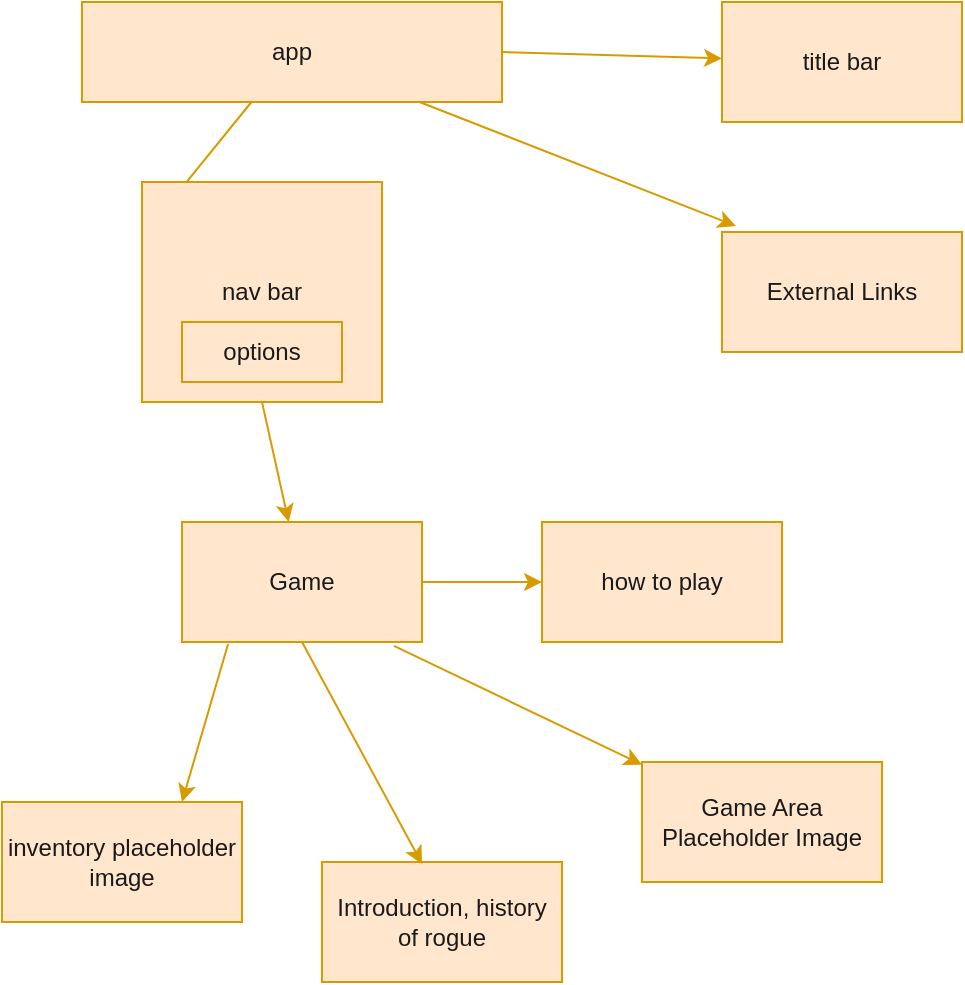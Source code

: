 <mxfile pages="5">
    <diagram name="Starting Page" id="5f0bae14-7c28-e335-631c-24af17079c00">
        <mxGraphModel dx="1066" dy="734" grid="1" gridSize="10" guides="1" tooltips="1" connect="1" arrows="1" fold="1" page="1" pageScale="1" pageWidth="1100" pageHeight="850" background="none" math="0" shadow="0">
            <root>
                <mxCell id="0"/>
                <mxCell id="1" parent="0"/>
                <mxCell id="QdF6Toq_tpGAz8z00UBq-1" value="app" style="rounded=0;whiteSpace=wrap;html=1;fillColor=#ffe6cc;strokeColor=#d79b00;fontColor=#1A1A1A;" parent="1" vertex="1">
                    <mxGeometry x="50" y="30" width="210" height="50" as="geometry"/>
                </mxCell>
                <mxCell id="QdF6Toq_tpGAz8z00UBq-2" value="title bar" style="rounded=0;whiteSpace=wrap;html=1;fillColor=#ffe6cc;strokeColor=#d79b00;fontColor=#1A1A1A;" parent="1" vertex="1">
                    <mxGeometry x="370" y="30" width="120" height="60" as="geometry"/>
                </mxCell>
                <mxCell id="QdF6Toq_tpGAz8z00UBq-5" value="" style="endArrow=classic;html=1;rounded=0;entryX=0;entryY=0.25;entryDx=0;entryDy=0;fillColor=#ffe6cc;strokeColor=#d79b00;fontColor=#1A1A1A;" parent="1" source="QdF6Toq_tpGAz8z00UBq-1" target="QdF6Toq_tpGAz8z00UBq-3" edge="1">
                    <mxGeometry width="50" height="50" relative="1" as="geometry">
                        <mxPoint x="290" y="520" as="sourcePoint"/>
                        <mxPoint x="340" y="470" as="targetPoint"/>
                    </mxGeometry>
                </mxCell>
                <mxCell id="QdF6Toq_tpGAz8z00UBq-6" value="" style="endArrow=classic;html=1;rounded=0;exitX=1;exitY=0.5;exitDx=0;exitDy=0;fillColor=#ffe6cc;strokeColor=#d79b00;fontColor=#1A1A1A;" parent="1" source="QdF6Toq_tpGAz8z00UBq-1" target="QdF6Toq_tpGAz8z00UBq-2" edge="1">
                    <mxGeometry width="50" height="50" relative="1" as="geometry">
                        <mxPoint x="350" y="70" as="sourcePoint"/>
                        <mxPoint x="240" y="125" as="targetPoint"/>
                    </mxGeometry>
                </mxCell>
                <mxCell id="QdF6Toq_tpGAz8z00UBq-7" value="Game" style="rounded=0;whiteSpace=wrap;html=1;fillColor=#ffe6cc;strokeColor=#d79b00;fontColor=#1A1A1A;" parent="1" vertex="1">
                    <mxGeometry x="100" y="290" width="120" height="60" as="geometry"/>
                </mxCell>
                <mxCell id="QdF6Toq_tpGAz8z00UBq-8" value="" style="endArrow=classic;html=1;rounded=0;exitX=0.5;exitY=1;exitDx=0;exitDy=0;fillColor=#ffe6cc;strokeColor=#d79b00;fontColor=#1A1A1A;" parent="1" source="QdF6Toq_tpGAz8z00UBq-3" target="QdF6Toq_tpGAz8z00UBq-7" edge="1">
                    <mxGeometry width="50" height="50" relative="1" as="geometry">
                        <mxPoint x="160" y="330" as="sourcePoint"/>
                        <mxPoint x="210" y="280" as="targetPoint"/>
                    </mxGeometry>
                </mxCell>
                <mxCell id="QdF6Toq_tpGAz8z00UBq-10" value="" style="group;fillColor=#ffe6cc;strokeColor=#d79b00;fontColor=#1A1A1A;" parent="1" vertex="1" connectable="0">
                    <mxGeometry x="80" y="120" width="120" height="110" as="geometry"/>
                </mxCell>
                <mxCell id="QdF6Toq_tpGAz8z00UBq-3" value="nav bar" style="rounded=0;whiteSpace=wrap;html=1;fillColor=#ffe6cc;strokeColor=#d79b00;fontColor=#1A1A1A;" parent="QdF6Toq_tpGAz8z00UBq-10" vertex="1">
                    <mxGeometry width="120" height="110" as="geometry"/>
                </mxCell>
                <mxCell id="QdF6Toq_tpGAz8z00UBq-9" value="options" style="rounded=0;whiteSpace=wrap;html=1;fillColor=#ffe6cc;strokeColor=#d79b00;fontColor=#1A1A1A;" parent="QdF6Toq_tpGAz8z00UBq-10" vertex="1">
                    <mxGeometry x="20" y="70" width="80" height="30" as="geometry"/>
                </mxCell>
                <mxCell id="QdF6Toq_tpGAz8z00UBq-11" value="External Links" style="rounded=0;whiteSpace=wrap;html=1;fillColor=#ffe6cc;strokeColor=#d79b00;fontColor=#1A1A1A;" parent="1" vertex="1">
                    <mxGeometry x="370" y="145" width="120" height="60" as="geometry"/>
                </mxCell>
                <mxCell id="QdF6Toq_tpGAz8z00UBq-12" value="" style="endArrow=classic;html=1;rounded=0;entryX=0.058;entryY=-0.05;entryDx=0;entryDy=0;entryPerimeter=0;fillColor=#ffe6cc;strokeColor=#d79b00;fontColor=#1A1A1A;" parent="1" source="QdF6Toq_tpGAz8z00UBq-1" target="QdF6Toq_tpGAz8z00UBq-11" edge="1">
                    <mxGeometry width="50" height="50" relative="1" as="geometry">
                        <mxPoint x="240" y="110" as="sourcePoint"/>
                        <mxPoint x="350" y="113.235" as="targetPoint"/>
                    </mxGeometry>
                </mxCell>
                <mxCell id="yG4Nrsr3nT0AKGS_s80P-1" value="Game Area Placeholder Image" style="rounded=0;whiteSpace=wrap;html=1;fillColor=#ffe6cc;strokeColor=#d79b00;fontColor=#1A1A1A;" parent="1" vertex="1">
                    <mxGeometry x="330" y="410" width="120" height="60" as="geometry"/>
                </mxCell>
                <mxCell id="yG4Nrsr3nT0AKGS_s80P-2" value="Introduction, history of rogue " style="rounded=0;whiteSpace=wrap;html=1;fillColor=#ffe6cc;strokeColor=#d79b00;fontColor=#1A1A1A;" parent="1" vertex="1">
                    <mxGeometry x="170" y="460" width="120" height="60" as="geometry"/>
                </mxCell>
                <mxCell id="yG4Nrsr3nT0AKGS_s80P-3" value="how to play" style="rounded=0;whiteSpace=wrap;html=1;fillColor=#ffe6cc;strokeColor=#d79b00;fontColor=#1A1A1A;" parent="1" vertex="1">
                    <mxGeometry x="280" y="290" width="120" height="60" as="geometry"/>
                </mxCell>
                <mxCell id="yG4Nrsr3nT0AKGS_s80P-4" value="" style="endArrow=classic;html=1;rounded=0;exitX=0.5;exitY=1;exitDx=0;exitDy=0;entryX=0.417;entryY=0.017;entryDx=0;entryDy=0;entryPerimeter=0;fillColor=#ffe6cc;strokeColor=#d79b00;fontColor=#1A1A1A;" parent="1" source="QdF6Toq_tpGAz8z00UBq-7" target="yG4Nrsr3nT0AKGS_s80P-2" edge="1">
                    <mxGeometry width="50" height="50" relative="1" as="geometry">
                        <mxPoint x="60" y="430" as="sourcePoint"/>
                        <mxPoint x="110" y="380" as="targetPoint"/>
                    </mxGeometry>
                </mxCell>
                <mxCell id="yG4Nrsr3nT0AKGS_s80P-5" value="" style="endArrow=classic;html=1;rounded=0;exitX=1;exitY=0.5;exitDx=0;exitDy=0;entryX=0;entryY=0.5;entryDx=0;entryDy=0;fillColor=#ffe6cc;strokeColor=#d79b00;fontColor=#1A1A1A;" parent="1" source="QdF6Toq_tpGAz8z00UBq-7" target="yG4Nrsr3nT0AKGS_s80P-3" edge="1">
                    <mxGeometry width="50" height="50" relative="1" as="geometry">
                        <mxPoint x="449.96" y="390" as="sourcePoint"/>
                        <mxPoint x="390.0" y="511.02" as="targetPoint"/>
                    </mxGeometry>
                </mxCell>
                <mxCell id="yG4Nrsr3nT0AKGS_s80P-6" value="" style="endArrow=classic;html=1;rounded=0;exitX=0.883;exitY=1.033;exitDx=0;exitDy=0;exitPerimeter=0;fillColor=#ffe6cc;strokeColor=#d79b00;fontColor=#1A1A1A;" parent="1" source="QdF6Toq_tpGAz8z00UBq-7" target="yG4Nrsr3nT0AKGS_s80P-1" edge="1">
                    <mxGeometry width="50" height="50" relative="1" as="geometry">
                        <mxPoint x="170" y="360" as="sourcePoint"/>
                        <mxPoint x="110.04" y="481.02" as="targetPoint"/>
                    </mxGeometry>
                </mxCell>
                <mxCell id="yG4Nrsr3nT0AKGS_s80P-8" value="inventory placeholder image" style="rounded=0;whiteSpace=wrap;html=1;fillColor=#ffe6cc;strokeColor=#d79b00;fontColor=#1A1A1A;" parent="1" vertex="1">
                    <mxGeometry x="10" y="430" width="120" height="60" as="geometry"/>
                </mxCell>
                <mxCell id="yG4Nrsr3nT0AKGS_s80P-9" value="" style="endArrow=classic;html=1;rounded=0;entryX=0.75;entryY=0;entryDx=0;entryDy=0;exitX=0.192;exitY=1.017;exitDx=0;exitDy=0;exitPerimeter=0;fillColor=#ffe6cc;strokeColor=#d79b00;fontColor=#1A1A1A;" parent="1" source="QdF6Toq_tpGAz8z00UBq-7" target="yG4Nrsr3nT0AKGS_s80P-8" edge="1">
                    <mxGeometry width="50" height="50" relative="1" as="geometry">
                        <mxPoint x="125" y="360" as="sourcePoint"/>
                        <mxPoint x="185.02" y="460" as="targetPoint"/>
                    </mxGeometry>
                </mxCell>
            </root>
        </mxGraphModel>
    </diagram>
    <diagram name="During Play" id="gVzzdGIS5c9hompjz1Dz">
        <mxGraphModel dx="1066" dy="734" grid="1" gridSize="10" guides="1" tooltips="1" connect="1" arrows="1" fold="1" page="1" pageScale="1" pageWidth="1100" pageHeight="850" background="none" math="0" shadow="0">
            <root>
                <mxCell id="NPVSaHYlDvXI_vh2emtS-0"/>
                <mxCell id="NPVSaHYlDvXI_vh2emtS-1" parent="NPVSaHYlDvXI_vh2emtS-0"/>
                <mxCell id="NPVSaHYlDvXI_vh2emtS-2" value="app" style="rounded=0;whiteSpace=wrap;html=1;" parent="NPVSaHYlDvXI_vh2emtS-1" vertex="1">
                    <mxGeometry x="50" y="30" width="210" height="50" as="geometry"/>
                </mxCell>
                <mxCell id="NPVSaHYlDvXI_vh2emtS-3" value="title bar" style="rounded=0;whiteSpace=wrap;html=1;" parent="NPVSaHYlDvXI_vh2emtS-1" vertex="1">
                    <mxGeometry x="370" y="30" width="120" height="60" as="geometry"/>
                </mxCell>
                <mxCell id="NPVSaHYlDvXI_vh2emtS-4" value="" style="endArrow=classic;html=1;rounded=0;entryX=0;entryY=0.25;entryDx=0;entryDy=0;" parent="NPVSaHYlDvXI_vh2emtS-1" source="NPVSaHYlDvXI_vh2emtS-2" target="NPVSaHYlDvXI_vh2emtS-9" edge="1">
                    <mxGeometry width="50" height="50" relative="1" as="geometry">
                        <mxPoint x="290" y="520" as="sourcePoint"/>
                        <mxPoint x="340" y="470" as="targetPoint"/>
                    </mxGeometry>
                </mxCell>
                <mxCell id="NPVSaHYlDvXI_vh2emtS-5" value="" style="endArrow=classic;html=1;rounded=0;exitX=1;exitY=0.5;exitDx=0;exitDy=0;" parent="NPVSaHYlDvXI_vh2emtS-1" source="NPVSaHYlDvXI_vh2emtS-2" target="NPVSaHYlDvXI_vh2emtS-3" edge="1">
                    <mxGeometry width="50" height="50" relative="1" as="geometry">
                        <mxPoint x="350" y="70" as="sourcePoint"/>
                        <mxPoint x="240" y="125" as="targetPoint"/>
                    </mxGeometry>
                </mxCell>
                <mxCell id="NPVSaHYlDvXI_vh2emtS-6" value="Game" style="rounded=0;whiteSpace=wrap;html=1;" parent="NPVSaHYlDvXI_vh2emtS-1" vertex="1">
                    <mxGeometry x="100" y="290" width="120" height="60" as="geometry"/>
                </mxCell>
                <mxCell id="NPVSaHYlDvXI_vh2emtS-7" value="" style="endArrow=classic;html=1;rounded=0;exitX=0.5;exitY=1;exitDx=0;exitDy=0;" parent="NPVSaHYlDvXI_vh2emtS-1" source="NPVSaHYlDvXI_vh2emtS-9" target="NPVSaHYlDvXI_vh2emtS-6" edge="1">
                    <mxGeometry width="50" height="50" relative="1" as="geometry">
                        <mxPoint x="160" y="330" as="sourcePoint"/>
                        <mxPoint x="210" y="280" as="targetPoint"/>
                    </mxGeometry>
                </mxCell>
                <mxCell id="NPVSaHYlDvXI_vh2emtS-8" value="" style="group" parent="NPVSaHYlDvXI_vh2emtS-1" vertex="1" connectable="0">
                    <mxGeometry x="80" y="120" width="120" height="110" as="geometry"/>
                </mxCell>
                <mxCell id="NPVSaHYlDvXI_vh2emtS-9" value="nav bar" style="rounded=0;whiteSpace=wrap;html=1;" parent="NPVSaHYlDvXI_vh2emtS-8" vertex="1">
                    <mxGeometry width="120" height="110" as="geometry"/>
                </mxCell>
                <mxCell id="NPVSaHYlDvXI_vh2emtS-10" value="options" style="rounded=0;whiteSpace=wrap;html=1;" parent="NPVSaHYlDvXI_vh2emtS-8" vertex="1">
                    <mxGeometry x="20" y="70" width="80" height="30" as="geometry"/>
                </mxCell>
                <mxCell id="NPVSaHYlDvXI_vh2emtS-11" value="External Links" style="rounded=0;whiteSpace=wrap;html=1;" parent="NPVSaHYlDvXI_vh2emtS-1" vertex="1">
                    <mxGeometry x="370" y="145" width="120" height="60" as="geometry"/>
                </mxCell>
                <mxCell id="NPVSaHYlDvXI_vh2emtS-12" value="" style="endArrow=classic;html=1;rounded=0;entryX=0.058;entryY=-0.05;entryDx=0;entryDy=0;entryPerimeter=0;" parent="NPVSaHYlDvXI_vh2emtS-1" source="NPVSaHYlDvXI_vh2emtS-2" target="NPVSaHYlDvXI_vh2emtS-11" edge="1">
                    <mxGeometry width="50" height="50" relative="1" as="geometry">
                        <mxPoint x="240" y="110" as="sourcePoint"/>
                        <mxPoint x="350" y="113.235" as="targetPoint"/>
                    </mxGeometry>
                </mxCell>
                <mxCell id="NPVSaHYlDvXI_vh2emtS-13" value="Game Level" style="rounded=0;whiteSpace=wrap;html=1;fillColor=#ffe6cc;strokeColor=#d79b00;fontColor=#1A1A1A;" parent="NPVSaHYlDvXI_vh2emtS-1" vertex="1">
                    <mxGeometry x="330" y="410" width="120" height="60" as="geometry"/>
                </mxCell>
                <mxCell id="NPVSaHYlDvXI_vh2emtS-14" value="History of game actions" style="rounded=0;whiteSpace=wrap;html=1;fillColor=#ffe6cc;strokeColor=#d79b00;fontColor=#1A1A1A;" parent="NPVSaHYlDvXI_vh2emtS-1" vertex="1">
                    <mxGeometry x="150" y="430" width="120" height="60" as="geometry"/>
                </mxCell>
                <mxCell id="NPVSaHYlDvXI_vh2emtS-15" value="how to play" style="rounded=0;whiteSpace=wrap;html=1;" parent="NPVSaHYlDvXI_vh2emtS-1" vertex="1">
                    <mxGeometry x="280" y="290" width="120" height="60" as="geometry"/>
                </mxCell>
                <mxCell id="NPVSaHYlDvXI_vh2emtS-16" value="" style="endArrow=classic;html=1;rounded=0;exitX=0.5;exitY=1;exitDx=0;exitDy=0;entryX=0.417;entryY=0.017;entryDx=0;entryDy=0;entryPerimeter=0;" parent="NPVSaHYlDvXI_vh2emtS-1" source="NPVSaHYlDvXI_vh2emtS-6" target="NPVSaHYlDvXI_vh2emtS-14" edge="1">
                    <mxGeometry width="50" height="50" relative="1" as="geometry">
                        <mxPoint x="60" y="430" as="sourcePoint"/>
                        <mxPoint x="110" y="380" as="targetPoint"/>
                    </mxGeometry>
                </mxCell>
                <mxCell id="NPVSaHYlDvXI_vh2emtS-17" value="" style="endArrow=classic;html=1;rounded=0;exitX=1;exitY=0.5;exitDx=0;exitDy=0;entryX=0;entryY=0.5;entryDx=0;entryDy=0;" parent="NPVSaHYlDvXI_vh2emtS-1" source="NPVSaHYlDvXI_vh2emtS-6" target="NPVSaHYlDvXI_vh2emtS-15" edge="1">
                    <mxGeometry width="50" height="50" relative="1" as="geometry">
                        <mxPoint x="449.96" y="390" as="sourcePoint"/>
                        <mxPoint x="390.0" y="511.02" as="targetPoint"/>
                    </mxGeometry>
                </mxCell>
                <mxCell id="NPVSaHYlDvXI_vh2emtS-18" value="" style="endArrow=classic;html=1;rounded=0;exitX=0.883;exitY=1.033;exitDx=0;exitDy=0;exitPerimeter=0;" parent="NPVSaHYlDvXI_vh2emtS-1" source="NPVSaHYlDvXI_vh2emtS-6" target="NPVSaHYlDvXI_vh2emtS-13" edge="1">
                    <mxGeometry width="50" height="50" relative="1" as="geometry">
                        <mxPoint x="170" y="360" as="sourcePoint"/>
                        <mxPoint x="110.04" y="481.02" as="targetPoint"/>
                    </mxGeometry>
                </mxCell>
                <mxCell id="NPVSaHYlDvXI_vh2emtS-19" value="Inventory" style="rounded=0;whiteSpace=wrap;html=1;fillColor=#ffe6cc;strokeColor=#d79b00;fontColor=#1A1A1A;" parent="NPVSaHYlDvXI_vh2emtS-1" vertex="1">
                    <mxGeometry x="10" y="430" width="120" height="60" as="geometry"/>
                </mxCell>
                <mxCell id="NPVSaHYlDvXI_vh2emtS-20" value="" style="endArrow=classic;html=1;rounded=0;entryX=0.75;entryY=0;entryDx=0;entryDy=0;exitX=0.192;exitY=1.017;exitDx=0;exitDy=0;exitPerimeter=0;" parent="NPVSaHYlDvXI_vh2emtS-1" source="NPVSaHYlDvXI_vh2emtS-6" target="NPVSaHYlDvXI_vh2emtS-19" edge="1">
                    <mxGeometry width="50" height="50" relative="1" as="geometry">
                        <mxPoint x="125" y="360" as="sourcePoint"/>
                        <mxPoint x="185.02" y="460" as="targetPoint"/>
                    </mxGeometry>
                </mxCell>
                <mxCell id="6vKZ33ok29WjO80H1mIW-0" value="game action list items" style="rounded=0;whiteSpace=wrap;html=1;fillColor=#ffe6cc;strokeColor=#d79b00;fontColor=#1A1A1A;" parent="NPVSaHYlDvXI_vh2emtS-1" vertex="1">
                    <mxGeometry x="160" y="550" width="120" height="60" as="geometry"/>
                </mxCell>
                <mxCell id="6vKZ33ok29WjO80H1mIW-1" value="" style="endArrow=classic;html=1;rounded=0;exitX=0.5;exitY=1;exitDx=0;exitDy=0;entryX=0.625;entryY=-0.033;entryDx=0;entryDy=0;entryPerimeter=0;fontColor=#1A1A1A;" parent="NPVSaHYlDvXI_vh2emtS-1" source="NPVSaHYlDvXI_vh2emtS-14" target="6vKZ33ok29WjO80H1mIW-0" edge="1">
                    <mxGeometry width="50" height="50" relative="1" as="geometry">
                        <mxPoint x="170" y="360" as="sourcePoint"/>
                        <mxPoint x="230.04" y="471.02" as="targetPoint"/>
                    </mxGeometry>
                </mxCell>
                <mxCell id="6vKZ33ok29WjO80H1mIW-2" value="Game Entities" style="rounded=0;whiteSpace=wrap;html=1;fillColor=#ffe6cc;strokeColor=#d79b00;fontColor=#1A1A1A;" parent="NPVSaHYlDvXI_vh2emtS-1" vertex="1">
                    <mxGeometry x="390" y="500" width="120" height="60" as="geometry"/>
                </mxCell>
                <mxCell id="6vKZ33ok29WjO80H1mIW-3" value="" style="endArrow=classic;html=1;rounded=0;fontColor=#1A1A1A;" parent="NPVSaHYlDvXI_vh2emtS-1" source="NPVSaHYlDvXI_vh2emtS-13" target="6vKZ33ok29WjO80H1mIW-2" edge="1">
                    <mxGeometry width="50" height="50" relative="1" as="geometry">
                        <mxPoint x="330.0" y="580" as="sourcePoint"/>
                        <mxPoint x="454.04" y="639.324" as="targetPoint"/>
                    </mxGeometry>
                </mxCell>
            </root>
        </mxGraphModel>
    </diagram>
    <diagram name="Options" id="QCcV04Ux72A3N8HZsiGw">
        <mxGraphModel dx="1066" dy="734" grid="1" gridSize="10" guides="1" tooltips="1" connect="1" arrows="1" fold="1" page="1" pageScale="1" pageWidth="1100" pageHeight="850" background="none" math="0" shadow="0">
            <root>
                <mxCell id="aLx0IoVfXQ_E37gM4BFF-0"/>
                <mxCell id="aLx0IoVfXQ_E37gM4BFF-1" parent="aLx0IoVfXQ_E37gM4BFF-0"/>
                <mxCell id="aLx0IoVfXQ_E37gM4BFF-2" value="app" style="rounded=0;whiteSpace=wrap;html=1;" parent="aLx0IoVfXQ_E37gM4BFF-1" vertex="1">
                    <mxGeometry x="50" y="30" width="210" height="50" as="geometry"/>
                </mxCell>
                <mxCell id="aLx0IoVfXQ_E37gM4BFF-3" value="title bar" style="rounded=0;whiteSpace=wrap;html=1;" parent="aLx0IoVfXQ_E37gM4BFF-1" vertex="1">
                    <mxGeometry x="370" y="30" width="120" height="60" as="geometry"/>
                </mxCell>
                <mxCell id="aLx0IoVfXQ_E37gM4BFF-4" value="" style="endArrow=classic;html=1;rounded=0;entryX=0;entryY=0.25;entryDx=0;entryDy=0;" parent="aLx0IoVfXQ_E37gM4BFF-1" source="aLx0IoVfXQ_E37gM4BFF-2" target="aLx0IoVfXQ_E37gM4BFF-9" edge="1">
                    <mxGeometry width="50" height="50" relative="1" as="geometry">
                        <mxPoint x="290" y="520" as="sourcePoint"/>
                        <mxPoint x="340" y="470" as="targetPoint"/>
                    </mxGeometry>
                </mxCell>
                <mxCell id="aLx0IoVfXQ_E37gM4BFF-5" value="" style="endArrow=classic;html=1;rounded=0;exitX=1;exitY=0.5;exitDx=0;exitDy=0;" parent="aLx0IoVfXQ_E37gM4BFF-1" source="aLx0IoVfXQ_E37gM4BFF-2" target="aLx0IoVfXQ_E37gM4BFF-3" edge="1">
                    <mxGeometry width="50" height="50" relative="1" as="geometry">
                        <mxPoint x="350" y="70" as="sourcePoint"/>
                        <mxPoint x="240" y="125" as="targetPoint"/>
                    </mxGeometry>
                </mxCell>
                <mxCell id="aLx0IoVfXQ_E37gM4BFF-6" value="Game" style="rounded=0;whiteSpace=wrap;html=1;" parent="aLx0IoVfXQ_E37gM4BFF-1" vertex="1">
                    <mxGeometry x="100" y="290" width="120" height="60" as="geometry"/>
                </mxCell>
                <mxCell id="aLx0IoVfXQ_E37gM4BFF-7" value="" style="endArrow=classic;html=1;rounded=0;exitX=0.5;exitY=1;exitDx=0;exitDy=0;" parent="aLx0IoVfXQ_E37gM4BFF-1" source="aLx0IoVfXQ_E37gM4BFF-9" target="aLx0IoVfXQ_E37gM4BFF-6" edge="1">
                    <mxGeometry width="50" height="50" relative="1" as="geometry">
                        <mxPoint x="160" y="330" as="sourcePoint"/>
                        <mxPoint x="210" y="280" as="targetPoint"/>
                    </mxGeometry>
                </mxCell>
                <mxCell id="aLx0IoVfXQ_E37gM4BFF-8" value="" style="group" parent="aLx0IoVfXQ_E37gM4BFF-1" vertex="1" connectable="0">
                    <mxGeometry x="80" y="120" width="120" height="110" as="geometry"/>
                </mxCell>
                <mxCell id="aLx0IoVfXQ_E37gM4BFF-9" value="nav bar" style="rounded=0;whiteSpace=wrap;html=1;" parent="aLx0IoVfXQ_E37gM4BFF-8" vertex="1">
                    <mxGeometry width="120" height="110" as="geometry"/>
                </mxCell>
                <mxCell id="aLx0IoVfXQ_E37gM4BFF-10" value="options" style="rounded=0;whiteSpace=wrap;html=1;" parent="aLx0IoVfXQ_E37gM4BFF-8" vertex="1">
                    <mxGeometry x="20" y="70" width="80" height="30" as="geometry"/>
                </mxCell>
                <mxCell id="aLx0IoVfXQ_E37gM4BFF-11" value="External Links" style="rounded=0;whiteSpace=wrap;html=1;" parent="aLx0IoVfXQ_E37gM4BFF-1" vertex="1">
                    <mxGeometry x="370" y="145" width="120" height="60" as="geometry"/>
                </mxCell>
                <mxCell id="aLx0IoVfXQ_E37gM4BFF-12" value="" style="endArrow=classic;html=1;rounded=0;entryX=0.058;entryY=-0.05;entryDx=0;entryDy=0;entryPerimeter=0;" parent="aLx0IoVfXQ_E37gM4BFF-1" source="aLx0IoVfXQ_E37gM4BFF-2" target="aLx0IoVfXQ_E37gM4BFF-11" edge="1">
                    <mxGeometry width="50" height="50" relative="1" as="geometry">
                        <mxPoint x="240" y="110" as="sourcePoint"/>
                        <mxPoint x="350" y="113.235" as="targetPoint"/>
                    </mxGeometry>
                </mxCell>
                <mxCell id="aLx0IoVfXQ_E37gM4BFF-13" value="Options Form" style="rounded=0;whiteSpace=wrap;html=1;fillColor=#ffe6cc;strokeColor=#d79b00;fontColor=#1A1A1A;" parent="aLx0IoVfXQ_E37gM4BFF-1" vertex="1">
                    <mxGeometry x="330" y="410" width="120" height="60" as="geometry"/>
                </mxCell>
                <mxCell id="aLx0IoVfXQ_E37gM4BFF-14" value="Introduction, history of rogue" style="rounded=0;whiteSpace=wrap;html=1;" parent="aLx0IoVfXQ_E37gM4BFF-1" vertex="1">
                    <mxGeometry x="170" y="460" width="120" height="60" as="geometry"/>
                </mxCell>
                <mxCell id="aLx0IoVfXQ_E37gM4BFF-15" value="how to play" style="rounded=0;whiteSpace=wrap;html=1;" parent="aLx0IoVfXQ_E37gM4BFF-1" vertex="1">
                    <mxGeometry x="280" y="290" width="120" height="60" as="geometry"/>
                </mxCell>
                <mxCell id="aLx0IoVfXQ_E37gM4BFF-16" value="" style="endArrow=classic;html=1;rounded=0;exitX=0.5;exitY=1;exitDx=0;exitDy=0;entryX=0.417;entryY=0.017;entryDx=0;entryDy=0;entryPerimeter=0;" parent="aLx0IoVfXQ_E37gM4BFF-1" source="aLx0IoVfXQ_E37gM4BFF-6" target="aLx0IoVfXQ_E37gM4BFF-14" edge="1">
                    <mxGeometry width="50" height="50" relative="1" as="geometry">
                        <mxPoint x="60" y="430" as="sourcePoint"/>
                        <mxPoint x="110" y="380" as="targetPoint"/>
                    </mxGeometry>
                </mxCell>
                <mxCell id="aLx0IoVfXQ_E37gM4BFF-17" value="" style="endArrow=classic;html=1;rounded=0;exitX=1;exitY=0.5;exitDx=0;exitDy=0;entryX=0;entryY=0.5;entryDx=0;entryDy=0;" parent="aLx0IoVfXQ_E37gM4BFF-1" source="aLx0IoVfXQ_E37gM4BFF-6" target="aLx0IoVfXQ_E37gM4BFF-15" edge="1">
                    <mxGeometry width="50" height="50" relative="1" as="geometry">
                        <mxPoint x="449.96" y="390" as="sourcePoint"/>
                        <mxPoint x="390.0" y="511.02" as="targetPoint"/>
                    </mxGeometry>
                </mxCell>
                <mxCell id="aLx0IoVfXQ_E37gM4BFF-18" value="" style="endArrow=classic;html=1;rounded=0;exitX=0.883;exitY=1.033;exitDx=0;exitDy=0;exitPerimeter=0;" parent="aLx0IoVfXQ_E37gM4BFF-1" source="aLx0IoVfXQ_E37gM4BFF-6" target="aLx0IoVfXQ_E37gM4BFF-13" edge="1">
                    <mxGeometry width="50" height="50" relative="1" as="geometry">
                        <mxPoint x="170" y="360" as="sourcePoint"/>
                        <mxPoint x="110.04" y="481.02" as="targetPoint"/>
                    </mxGeometry>
                </mxCell>
                <mxCell id="aLx0IoVfXQ_E37gM4BFF-19" value="inventory placeholder image" style="rounded=0;whiteSpace=wrap;html=1;" parent="aLx0IoVfXQ_E37gM4BFF-1" vertex="1">
                    <mxGeometry x="10" y="430" width="120" height="60" as="geometry"/>
                </mxCell>
                <mxCell id="aLx0IoVfXQ_E37gM4BFF-20" value="" style="endArrow=classic;html=1;rounded=0;entryX=0.75;entryY=0;entryDx=0;entryDy=0;exitX=0.192;exitY=1.017;exitDx=0;exitDy=0;exitPerimeter=0;" parent="aLx0IoVfXQ_E37gM4BFF-1" source="aLx0IoVfXQ_E37gM4BFF-6" target="aLx0IoVfXQ_E37gM4BFF-19" edge="1">
                    <mxGeometry width="50" height="50" relative="1" as="geometry">
                        <mxPoint x="125" y="360" as="sourcePoint"/>
                        <mxPoint x="185.02" y="460" as="targetPoint"/>
                    </mxGeometry>
                </mxCell>
                <mxCell id="4FFoOxOo1L3bPf1gt9Nl-0" value="Maximum entities&lt;br&gt;numeric dropdown" style="rounded=0;whiteSpace=wrap;html=1;fillColor=#ffe6cc;strokeColor=#d79b00;fontColor=#1A1A1A;" parent="aLx0IoVfXQ_E37gM4BFF-1" vertex="1">
                    <mxGeometry x="500" y="410" width="120" height="60" as="geometry"/>
                </mxCell>
                <mxCell id="4FFoOxOo1L3bPf1gt9Nl-1" value="checkboxes for loading bones files from DB" style="rounded=0;whiteSpace=wrap;html=1;fillColor=#ffe6cc;strokeColor=#d79b00;fontColor=#1A1A1A;" parent="aLx0IoVfXQ_E37gM4BFF-1" vertex="1">
                    <mxGeometry x="500" y="510" width="120" height="60" as="geometry"/>
                </mxCell>
                <mxCell id="4FFoOxOo1L3bPf1gt9Nl-2" value="set player's emoji" style="rounded=0;whiteSpace=wrap;html=1;fillColor=#ffe6cc;strokeColor=#d79b00;fontColor=#1A1A1A;" parent="aLx0IoVfXQ_E37gM4BFF-1" vertex="1">
                    <mxGeometry x="500" y="600" width="120" height="60" as="geometry"/>
                </mxCell>
                <mxCell id="4FFoOxOo1L3bPf1gt9Nl-3" value="set player's name" style="rounded=0;whiteSpace=wrap;html=1;fillColor=#ffe6cc;strokeColor=#d79b00;fontColor=#1A1A1A;" parent="aLx0IoVfXQ_E37gM4BFF-1" vertex="1">
                    <mxGeometry x="500" y="700" width="120" height="60" as="geometry"/>
                </mxCell>
                <mxCell id="4FFoOxOo1L3bPf1gt9Nl-4" value="" style="endArrow=classic;html=1;rounded=0;exitX=1;exitY=0.5;exitDx=0;exitDy=0;entryX=0;entryY=0.5;entryDx=0;entryDy=0;fillColor=#ffe6cc;strokeColor=#d79b00;fontColor=#1A1A1A;" parent="aLx0IoVfXQ_E37gM4BFF-1" source="aLx0IoVfXQ_E37gM4BFF-13" target="4FFoOxOo1L3bPf1gt9Nl-0" edge="1">
                    <mxGeometry width="50" height="50" relative="1" as="geometry">
                        <mxPoint x="327.98" y="510.68" as="sourcePoint"/>
                        <mxPoint x="452.02" y="570.004" as="targetPoint"/>
                    </mxGeometry>
                </mxCell>
                <mxCell id="4FFoOxOo1L3bPf1gt9Nl-5" value="" style="endArrow=classic;html=1;rounded=0;exitX=1;exitY=0.75;exitDx=0;exitDy=0;entryX=0;entryY=0;entryDx=0;entryDy=0;fillColor=#ffe6cc;strokeColor=#d79b00;fontColor=#1A1A1A;" parent="aLx0IoVfXQ_E37gM4BFF-1" source="aLx0IoVfXQ_E37gM4BFF-13" target="4FFoOxOo1L3bPf1gt9Nl-1" edge="1">
                    <mxGeometry width="50" height="50" relative="1" as="geometry">
                        <mxPoint x="460" y="450" as="sourcePoint"/>
                        <mxPoint x="510" y="450" as="targetPoint"/>
                    </mxGeometry>
                </mxCell>
                <mxCell id="4FFoOxOo1L3bPf1gt9Nl-6" value="" style="endArrow=classic;html=1;rounded=0;exitX=1;exitY=1;exitDx=0;exitDy=0;entryX=0;entryY=0.25;entryDx=0;entryDy=0;fillColor=#ffe6cc;strokeColor=#d79b00;fontColor=#1A1A1A;" parent="aLx0IoVfXQ_E37gM4BFF-1" source="aLx0IoVfXQ_E37gM4BFF-13" target="4FFoOxOo1L3bPf1gt9Nl-2" edge="1">
                    <mxGeometry width="50" height="50" relative="1" as="geometry">
                        <mxPoint x="460" y="465" as="sourcePoint"/>
                        <mxPoint x="510" y="520" as="targetPoint"/>
                    </mxGeometry>
                </mxCell>
                <mxCell id="4FFoOxOo1L3bPf1gt9Nl-7" value="" style="endArrow=classic;html=1;rounded=0;exitX=0.75;exitY=1;exitDx=0;exitDy=0;entryX=0;entryY=0;entryDx=0;entryDy=0;fillColor=#ffe6cc;strokeColor=#d79b00;fontColor=#1A1A1A;" parent="aLx0IoVfXQ_E37gM4BFF-1" source="aLx0IoVfXQ_E37gM4BFF-13" target="4FFoOxOo1L3bPf1gt9Nl-3" edge="1">
                    <mxGeometry width="50" height="50" relative="1" as="geometry">
                        <mxPoint x="460" y="480" as="sourcePoint"/>
                        <mxPoint x="510" y="625" as="targetPoint"/>
                    </mxGeometry>
                </mxCell>
            </root>
        </mxGraphModel>
    </diagram>
    <diagram name="Save Game" id="JsHZbXYL83xnN3s2cAf9">
        <mxGraphModel dx="1066" dy="734" grid="1" gridSize="10" guides="1" tooltips="1" connect="1" arrows="1" fold="1" page="1" pageScale="1" pageWidth="1100" pageHeight="850" background="none" math="0" shadow="0">
            <root>
                <mxCell id="L8dUetzbdPQQYyvq7WTi-0"/>
                <mxCell id="L8dUetzbdPQQYyvq7WTi-1" parent="L8dUetzbdPQQYyvq7WTi-0"/>
                <mxCell id="L8dUetzbdPQQYyvq7WTi-2" value="app" style="rounded=0;whiteSpace=wrap;html=1;" parent="L8dUetzbdPQQYyvq7WTi-1" vertex="1">
                    <mxGeometry x="50" y="30" width="210" height="50" as="geometry"/>
                </mxCell>
                <mxCell id="L8dUetzbdPQQYyvq7WTi-3" value="title bar" style="rounded=0;whiteSpace=wrap;html=1;" parent="L8dUetzbdPQQYyvq7WTi-1" vertex="1">
                    <mxGeometry x="370" y="30" width="120" height="60" as="geometry"/>
                </mxCell>
                <mxCell id="L8dUetzbdPQQYyvq7WTi-4" value="" style="endArrow=classic;html=1;rounded=0;entryX=0;entryY=0.25;entryDx=0;entryDy=0;" parent="L8dUetzbdPQQYyvq7WTi-1" source="L8dUetzbdPQQYyvq7WTi-2" target="L8dUetzbdPQQYyvq7WTi-9" edge="1">
                    <mxGeometry width="50" height="50" relative="1" as="geometry">
                        <mxPoint x="290" y="520" as="sourcePoint"/>
                        <mxPoint x="340" y="470" as="targetPoint"/>
                    </mxGeometry>
                </mxCell>
                <mxCell id="L8dUetzbdPQQYyvq7WTi-5" value="" style="endArrow=classic;html=1;rounded=0;exitX=1;exitY=0.5;exitDx=0;exitDy=0;" parent="L8dUetzbdPQQYyvq7WTi-1" source="L8dUetzbdPQQYyvq7WTi-2" target="L8dUetzbdPQQYyvq7WTi-3" edge="1">
                    <mxGeometry width="50" height="50" relative="1" as="geometry">
                        <mxPoint x="350" y="70" as="sourcePoint"/>
                        <mxPoint x="240" y="125" as="targetPoint"/>
                    </mxGeometry>
                </mxCell>
                <mxCell id="L8dUetzbdPQQYyvq7WTi-6" value="Game" style="rounded=0;whiteSpace=wrap;html=1;" parent="L8dUetzbdPQQYyvq7WTi-1" vertex="1">
                    <mxGeometry x="100" y="290" width="120" height="60" as="geometry"/>
                </mxCell>
                <mxCell id="L8dUetzbdPQQYyvq7WTi-7" value="" style="endArrow=classic;html=1;rounded=0;exitX=0.5;exitY=1;exitDx=0;exitDy=0;" parent="L8dUetzbdPQQYyvq7WTi-1" source="L8dUetzbdPQQYyvq7WTi-9" target="L8dUetzbdPQQYyvq7WTi-6" edge="1">
                    <mxGeometry width="50" height="50" relative="1" as="geometry">
                        <mxPoint x="160" y="330" as="sourcePoint"/>
                        <mxPoint x="210" y="280" as="targetPoint"/>
                    </mxGeometry>
                </mxCell>
                <mxCell id="L8dUetzbdPQQYyvq7WTi-8" value="" style="group" parent="L8dUetzbdPQQYyvq7WTi-1" vertex="1" connectable="0">
                    <mxGeometry x="80" y="120" width="120" height="110" as="geometry"/>
                </mxCell>
                <mxCell id="L8dUetzbdPQQYyvq7WTi-9" value="nav bar" style="rounded=0;whiteSpace=wrap;html=1;" parent="L8dUetzbdPQQYyvq7WTi-8" vertex="1">
                    <mxGeometry width="120" height="110" as="geometry"/>
                </mxCell>
                <mxCell id="L8dUetzbdPQQYyvq7WTi-10" value="options" style="rounded=0;whiteSpace=wrap;html=1;" parent="L8dUetzbdPQQYyvq7WTi-8" vertex="1">
                    <mxGeometry x="20" y="70" width="80" height="30" as="geometry"/>
                </mxCell>
                <mxCell id="L8dUetzbdPQQYyvq7WTi-11" value="External Links" style="rounded=0;whiteSpace=wrap;html=1;" parent="L8dUetzbdPQQYyvq7WTi-1" vertex="1">
                    <mxGeometry x="370" y="145" width="120" height="60" as="geometry"/>
                </mxCell>
                <mxCell id="L8dUetzbdPQQYyvq7WTi-12" value="" style="endArrow=classic;html=1;rounded=0;entryX=0.058;entryY=-0.05;entryDx=0;entryDy=0;entryPerimeter=0;" parent="L8dUetzbdPQQYyvq7WTi-1" source="L8dUetzbdPQQYyvq7WTi-2" target="L8dUetzbdPQQYyvq7WTi-11" edge="1">
                    <mxGeometry width="50" height="50" relative="1" as="geometry">
                        <mxPoint x="240" y="110" as="sourcePoint"/>
                        <mxPoint x="350" y="113.235" as="targetPoint"/>
                    </mxGeometry>
                </mxCell>
                <mxCell id="L8dUetzbdPQQYyvq7WTi-13" value="Feedback that the game has been saved" style="rounded=0;whiteSpace=wrap;html=1;fillColor=#ffe6cc;strokeColor=#d79b00;fontColor=#1A1A1A;" parent="L8dUetzbdPQQYyvq7WTi-1" vertex="1">
                    <mxGeometry x="330" y="410" width="120" height="60" as="geometry"/>
                </mxCell>
                <mxCell id="L8dUetzbdPQQYyvq7WTi-14" value="history of game actions" style="rounded=0;whiteSpace=wrap;html=1;" parent="L8dUetzbdPQQYyvq7WTi-1" vertex="1">
                    <mxGeometry x="170" y="460" width="120" height="60" as="geometry"/>
                </mxCell>
                <mxCell id="L8dUetzbdPQQYyvq7WTi-15" value="how to play" style="rounded=0;whiteSpace=wrap;html=1;" parent="L8dUetzbdPQQYyvq7WTi-1" vertex="1">
                    <mxGeometry x="280" y="290" width="120" height="60" as="geometry"/>
                </mxCell>
                <mxCell id="L8dUetzbdPQQYyvq7WTi-16" value="" style="endArrow=classic;html=1;rounded=0;exitX=0.5;exitY=1;exitDx=0;exitDy=0;entryX=0.417;entryY=0.017;entryDx=0;entryDy=0;entryPerimeter=0;" parent="L8dUetzbdPQQYyvq7WTi-1" source="L8dUetzbdPQQYyvq7WTi-6" target="L8dUetzbdPQQYyvq7WTi-14" edge="1">
                    <mxGeometry width="50" height="50" relative="1" as="geometry">
                        <mxPoint x="60" y="430" as="sourcePoint"/>
                        <mxPoint x="110" y="380" as="targetPoint"/>
                    </mxGeometry>
                </mxCell>
                <mxCell id="L8dUetzbdPQQYyvq7WTi-17" value="" style="endArrow=classic;html=1;rounded=0;exitX=1;exitY=0.5;exitDx=0;exitDy=0;entryX=0;entryY=0.5;entryDx=0;entryDy=0;" parent="L8dUetzbdPQQYyvq7WTi-1" source="L8dUetzbdPQQYyvq7WTi-6" target="L8dUetzbdPQQYyvq7WTi-15" edge="1">
                    <mxGeometry width="50" height="50" relative="1" as="geometry">
                        <mxPoint x="449.96" y="390" as="sourcePoint"/>
                        <mxPoint x="390.0" y="511.02" as="targetPoint"/>
                    </mxGeometry>
                </mxCell>
                <mxCell id="L8dUetzbdPQQYyvq7WTi-18" value="" style="endArrow=classic;html=1;rounded=0;exitX=0.883;exitY=1.033;exitDx=0;exitDy=0;exitPerimeter=0;" parent="L8dUetzbdPQQYyvq7WTi-1" source="L8dUetzbdPQQYyvq7WTi-6" target="L8dUetzbdPQQYyvq7WTi-13" edge="1">
                    <mxGeometry width="50" height="50" relative="1" as="geometry">
                        <mxPoint x="170" y="360" as="sourcePoint"/>
                        <mxPoint x="110.04" y="481.02" as="targetPoint"/>
                    </mxGeometry>
                </mxCell>
                <mxCell id="L8dUetzbdPQQYyvq7WTi-19" value="inventory" style="rounded=0;whiteSpace=wrap;html=1;" parent="L8dUetzbdPQQYyvq7WTi-1" vertex="1">
                    <mxGeometry x="10" y="430" width="120" height="60" as="geometry"/>
                </mxCell>
                <mxCell id="L8dUetzbdPQQYyvq7WTi-20" value="" style="endArrow=classic;html=1;rounded=0;entryX=0.75;entryY=0;entryDx=0;entryDy=0;exitX=0.192;exitY=1.017;exitDx=0;exitDy=0;exitPerimeter=0;" parent="L8dUetzbdPQQYyvq7WTi-1" source="L8dUetzbdPQQYyvq7WTi-6" target="L8dUetzbdPQQYyvq7WTi-19" edge="1">
                    <mxGeometry width="50" height="50" relative="1" as="geometry">
                        <mxPoint x="125" y="360" as="sourcePoint"/>
                        <mxPoint x="185.02" y="460" as="targetPoint"/>
                    </mxGeometry>
                </mxCell>
            </root>
        </mxGraphModel>
    </diagram>
    <diagram name="Load Game" id="dIk8ME94p8fH78ndT3Yz">
        <mxGraphModel dx="1066" dy="734" grid="1" gridSize="10" guides="1" tooltips="1" connect="1" arrows="1" fold="1" page="1" pageScale="1" pageWidth="1100" pageHeight="850" background="none" math="0" shadow="0">
            <root>
                <mxCell id="6G7hxFkt_J5eVwQYXWkM-0"/>
                <mxCell id="6G7hxFkt_J5eVwQYXWkM-1" parent="6G7hxFkt_J5eVwQYXWkM-0"/>
                <mxCell id="6G7hxFkt_J5eVwQYXWkM-2" value="app" style="rounded=0;whiteSpace=wrap;html=1;" parent="6G7hxFkt_J5eVwQYXWkM-1" vertex="1">
                    <mxGeometry x="50" y="30" width="210" height="50" as="geometry"/>
                </mxCell>
                <mxCell id="6G7hxFkt_J5eVwQYXWkM-3" value="title bar" style="rounded=0;whiteSpace=wrap;html=1;" parent="6G7hxFkt_J5eVwQYXWkM-1" vertex="1">
                    <mxGeometry x="370" y="30" width="120" height="60" as="geometry"/>
                </mxCell>
                <mxCell id="6G7hxFkt_J5eVwQYXWkM-4" value="" style="endArrow=classic;html=1;rounded=0;entryX=0;entryY=0.25;entryDx=0;entryDy=0;" parent="6G7hxFkt_J5eVwQYXWkM-1" source="6G7hxFkt_J5eVwQYXWkM-2" target="6G7hxFkt_J5eVwQYXWkM-9" edge="1">
                    <mxGeometry width="50" height="50" relative="1" as="geometry">
                        <mxPoint x="290" y="520" as="sourcePoint"/>
                        <mxPoint x="340" y="470" as="targetPoint"/>
                    </mxGeometry>
                </mxCell>
                <mxCell id="6G7hxFkt_J5eVwQYXWkM-5" value="" style="endArrow=classic;html=1;rounded=0;exitX=1;exitY=0.5;exitDx=0;exitDy=0;" parent="6G7hxFkt_J5eVwQYXWkM-1" source="6G7hxFkt_J5eVwQYXWkM-2" target="6G7hxFkt_J5eVwQYXWkM-3" edge="1">
                    <mxGeometry width="50" height="50" relative="1" as="geometry">
                        <mxPoint x="350" y="70" as="sourcePoint"/>
                        <mxPoint x="240" y="125" as="targetPoint"/>
                    </mxGeometry>
                </mxCell>
                <mxCell id="6G7hxFkt_J5eVwQYXWkM-6" value="Game" style="rounded=0;whiteSpace=wrap;html=1;" parent="6G7hxFkt_J5eVwQYXWkM-1" vertex="1">
                    <mxGeometry x="100" y="290" width="120" height="60" as="geometry"/>
                </mxCell>
                <mxCell id="6G7hxFkt_J5eVwQYXWkM-7" value="" style="endArrow=classic;html=1;rounded=0;exitX=0.5;exitY=1;exitDx=0;exitDy=0;" parent="6G7hxFkt_J5eVwQYXWkM-1" source="6G7hxFkt_J5eVwQYXWkM-9" target="6G7hxFkt_J5eVwQYXWkM-6" edge="1">
                    <mxGeometry width="50" height="50" relative="1" as="geometry">
                        <mxPoint x="160" y="330" as="sourcePoint"/>
                        <mxPoint x="210" y="280" as="targetPoint"/>
                    </mxGeometry>
                </mxCell>
                <mxCell id="6G7hxFkt_J5eVwQYXWkM-8" value="" style="group" parent="6G7hxFkt_J5eVwQYXWkM-1" vertex="1" connectable="0">
                    <mxGeometry x="80" y="120" width="120" height="110" as="geometry"/>
                </mxCell>
                <mxCell id="6G7hxFkt_J5eVwQYXWkM-9" value="nav bar" style="rounded=0;whiteSpace=wrap;html=1;" parent="6G7hxFkt_J5eVwQYXWkM-8" vertex="1">
                    <mxGeometry width="120" height="110" as="geometry"/>
                </mxCell>
                <mxCell id="6G7hxFkt_J5eVwQYXWkM-10" value="options" style="rounded=0;whiteSpace=wrap;html=1;" parent="6G7hxFkt_J5eVwQYXWkM-8" vertex="1">
                    <mxGeometry x="20" y="70" width="80" height="30" as="geometry"/>
                </mxCell>
                <mxCell id="6G7hxFkt_J5eVwQYXWkM-11" value="External Links" style="rounded=0;whiteSpace=wrap;html=1;" parent="6G7hxFkt_J5eVwQYXWkM-1" vertex="1">
                    <mxGeometry x="370" y="145" width="120" height="60" as="geometry"/>
                </mxCell>
                <mxCell id="6G7hxFkt_J5eVwQYXWkM-12" value="" style="endArrow=classic;html=1;rounded=0;entryX=0.058;entryY=-0.05;entryDx=0;entryDy=0;entryPerimeter=0;" parent="6G7hxFkt_J5eVwQYXWkM-1" source="6G7hxFkt_J5eVwQYXWkM-2" target="6G7hxFkt_J5eVwQYXWkM-11" edge="1">
                    <mxGeometry width="50" height="50" relative="1" as="geometry">
                        <mxPoint x="240" y="110" as="sourcePoint"/>
                        <mxPoint x="350" y="113.235" as="targetPoint"/>
                    </mxGeometry>
                </mxCell>
                <mxCell id="6G7hxFkt_J5eVwQYXWkM-13" value="list of saved games to pick from" style="rounded=0;whiteSpace=wrap;html=1;fillColor=#ffe6cc;strokeColor=#d79b00;fontColor=#1A1A1A;" parent="6G7hxFkt_J5eVwQYXWkM-1" vertex="1">
                    <mxGeometry x="330" y="410" width="120" height="60" as="geometry"/>
                </mxCell>
                <mxCell id="6G7hxFkt_J5eVwQYXWkM-14" value="history of game actions OR introduction/history of rogue" style="rounded=0;whiteSpace=wrap;html=1;" parent="6G7hxFkt_J5eVwQYXWkM-1" vertex="1">
                    <mxGeometry x="170" y="460" width="120" height="60" as="geometry"/>
                </mxCell>
                <mxCell id="6G7hxFkt_J5eVwQYXWkM-15" value="how to play" style="rounded=0;whiteSpace=wrap;html=1;" parent="6G7hxFkt_J5eVwQYXWkM-1" vertex="1">
                    <mxGeometry x="280" y="290" width="120" height="60" as="geometry"/>
                </mxCell>
                <mxCell id="6G7hxFkt_J5eVwQYXWkM-16" value="" style="endArrow=classic;html=1;rounded=0;exitX=0.5;exitY=1;exitDx=0;exitDy=0;entryX=0.417;entryY=0.017;entryDx=0;entryDy=0;entryPerimeter=0;" parent="6G7hxFkt_J5eVwQYXWkM-1" source="6G7hxFkt_J5eVwQYXWkM-6" target="6G7hxFkt_J5eVwQYXWkM-14" edge="1">
                    <mxGeometry width="50" height="50" relative="1" as="geometry">
                        <mxPoint x="60" y="430" as="sourcePoint"/>
                        <mxPoint x="110" y="380" as="targetPoint"/>
                    </mxGeometry>
                </mxCell>
                <mxCell id="6G7hxFkt_J5eVwQYXWkM-17" value="" style="endArrow=classic;html=1;rounded=0;exitX=1;exitY=0.5;exitDx=0;exitDy=0;entryX=0;entryY=0.5;entryDx=0;entryDy=0;" parent="6G7hxFkt_J5eVwQYXWkM-1" source="6G7hxFkt_J5eVwQYXWkM-6" target="6G7hxFkt_J5eVwQYXWkM-15" edge="1">
                    <mxGeometry width="50" height="50" relative="1" as="geometry">
                        <mxPoint x="449.96" y="390" as="sourcePoint"/>
                        <mxPoint x="390.0" y="511.02" as="targetPoint"/>
                    </mxGeometry>
                </mxCell>
                <mxCell id="6G7hxFkt_J5eVwQYXWkM-18" value="" style="endArrow=classic;html=1;rounded=0;exitX=0.883;exitY=1.033;exitDx=0;exitDy=0;exitPerimeter=0;" parent="6G7hxFkt_J5eVwQYXWkM-1" source="6G7hxFkt_J5eVwQYXWkM-6" target="6G7hxFkt_J5eVwQYXWkM-13" edge="1">
                    <mxGeometry width="50" height="50" relative="1" as="geometry">
                        <mxPoint x="170" y="360" as="sourcePoint"/>
                        <mxPoint x="110.04" y="481.02" as="targetPoint"/>
                    </mxGeometry>
                </mxCell>
                <mxCell id="6G7hxFkt_J5eVwQYXWkM-19" value="inventory OR inventory placeholder image" style="rounded=0;whiteSpace=wrap;html=1;" parent="6G7hxFkt_J5eVwQYXWkM-1" vertex="1">
                    <mxGeometry x="10" y="430" width="120" height="60" as="geometry"/>
                </mxCell>
                <mxCell id="6G7hxFkt_J5eVwQYXWkM-20" value="" style="endArrow=classic;html=1;rounded=0;entryX=0.75;entryY=0;entryDx=0;entryDy=0;exitX=0.192;exitY=1.017;exitDx=0;exitDy=0;exitPerimeter=0;" parent="6G7hxFkt_J5eVwQYXWkM-1" source="6G7hxFkt_J5eVwQYXWkM-6" target="6G7hxFkt_J5eVwQYXWkM-19" edge="1">
                    <mxGeometry width="50" height="50" relative="1" as="geometry">
                        <mxPoint x="125" y="360" as="sourcePoint"/>
                        <mxPoint x="185.02" y="460" as="targetPoint"/>
                    </mxGeometry>
                </mxCell>
                <mxCell id="rY-H1NOALutmyriOn4Pc-0" value="saved game list item" style="rounded=0;whiteSpace=wrap;html=1;fillColor=#ffe6cc;strokeColor=#d79b00;fontColor=#1A1A1A;" parent="6G7hxFkt_J5eVwQYXWkM-1" vertex="1">
                    <mxGeometry x="450" y="510" width="120" height="60" as="geometry"/>
                </mxCell>
                <mxCell id="rY-H1NOALutmyriOn4Pc-1" value="" style="endArrow=classic;html=1;rounded=0;exitX=0.617;exitY=1;exitDx=0;exitDy=0;exitPerimeter=0;fontColor=#1A1A1A;" parent="6G7hxFkt_J5eVwQYXWkM-1" source="6G7hxFkt_J5eVwQYXWkM-13" target="rY-H1NOALutmyriOn4Pc-0" edge="1">
                    <mxGeometry width="50" height="50" relative="1" as="geometry">
                        <mxPoint x="310.0" y="470" as="sourcePoint"/>
                        <mxPoint x="434.04" y="529.324" as="targetPoint"/>
                    </mxGeometry>
                </mxCell>
            </root>
        </mxGraphModel>
    </diagram>
</mxfile>